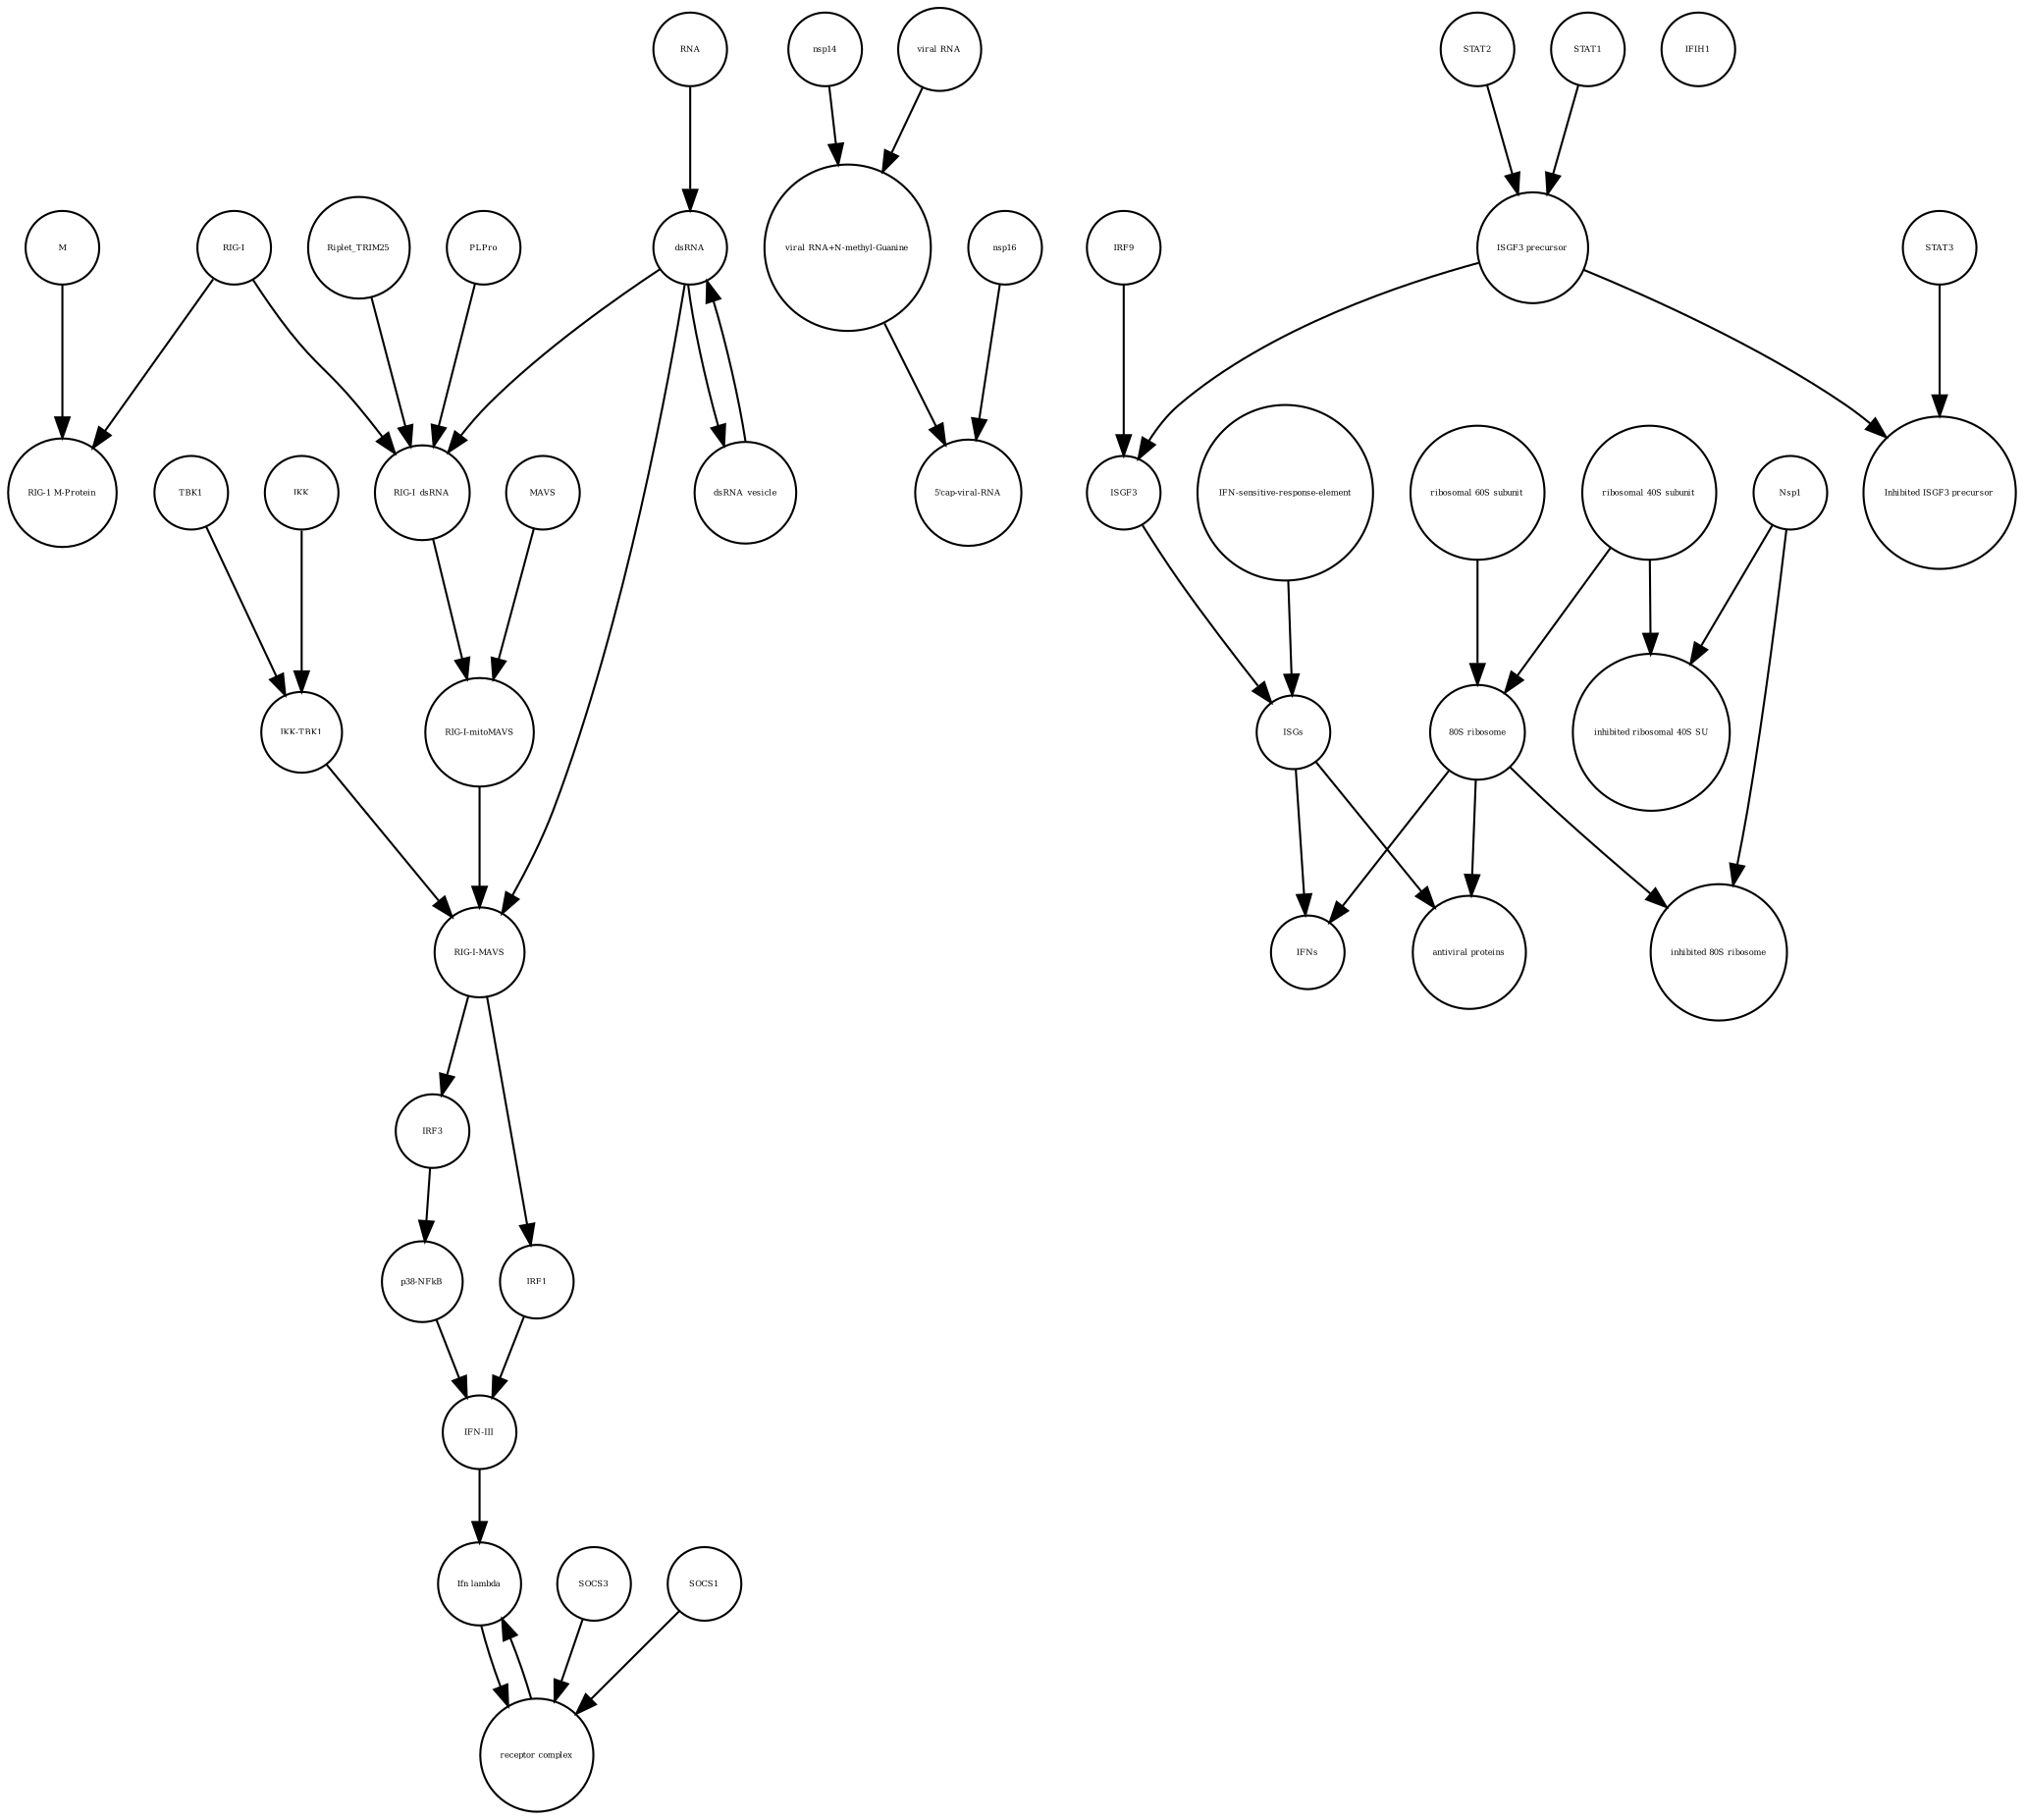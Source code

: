 strict digraph  {
"RIG-I" [annotation=urn_miriam_uniprot_O95786, bipartite=0, cls=macromolecule, fontsize=4, label="RIG-I", shape=circle];
nsp14 [annotation=urn_miriam_ncbiprotein_YP_009725309, bipartite=0, cls=macromolecule, fontsize=4, label=nsp14, shape=circle];
ISGF3 [annotation="", bipartite=0, cls=complex, fontsize=4, label=ISGF3, shape=circle];
"ribosomal 60S subunit" [annotation="", bipartite=0, cls=complex, fontsize=4, label="ribosomal 60S subunit", shape=circle];
"IKK-TBK1" [annotation="", bipartite=0, cls=complex, fontsize=4, label="IKK-TBK1", shape=circle];
STAT2 [annotation="", bipartite=0, cls=macromolecule, fontsize=4, label=STAT2, shape=circle];
SOCS3 [annotation="", bipartite=0, cls=macromolecule, fontsize=4, label=SOCS3, shape=circle];
"RIG-I-mitoMAVS" [annotation="", bipartite=0, cls=complex, fontsize=4, label="RIG-I-mitoMAVS", shape=circle];
TBK1 [annotation=urn_miriam_uniprot_Q9UHD2, bipartite=0, cls=macromolecule, fontsize=4, label=TBK1, shape=circle];
"inhibited 80S ribosome" [annotation="", bipartite=0, cls=complex, fontsize=4, label="inhibited 80S ribosome", shape=circle];
"IFN-sensitive-response-element" [annotation="", bipartite=0, cls="nucleic acid feature", fontsize=4, label="IFN-sensitive-response-element", shape=circle];
STAT1 [annotation="", bipartite=0, cls=macromolecule, fontsize=4, label=STAT1, shape=circle];
IRF3 [annotation=urn_miriam_uniprot_Q14653, bipartite=0, cls=macromolecule, fontsize=4, label=IRF3, shape=circle];
IRF9 [annotation="", bipartite=0, cls=macromolecule, fontsize=4, label=IRF9, shape=circle];
"p38-NFkB" [annotation="", bipartite=0, cls=complex, fontsize=4, label="p38-NFkB", shape=circle];
"Ifn lambda" [annotation="", bipartite=0, cls=complex, fontsize=4, label="Ifn lambda", shape=circle];
STAT3 [annotation="", bipartite=0, cls=macromolecule, fontsize=4, label=STAT3, shape=circle];
nsp16 [annotation=urn_miriam_ncbiprotein_YP_009725311, bipartite=0, cls=macromolecule, fontsize=4, label=nsp16, shape=circle];
"RIG-I_dsRNA" [annotation="", bipartite=0, cls=complex, fontsize=4, label="RIG-I_dsRNA", shape=circle];
MAVS [annotation=urn_miriam_uniprot_Q7Z434, bipartite=0, cls=macromolecule, fontsize=4, label=MAVS, shape=circle];
"viral RNA+N-methyl-Guanine" [annotation="", bipartite=0, cls="nucleic acid feature", fontsize=4, label="viral RNA+N-methyl-Guanine", shape=circle];
IFIH1 [annotation="", bipartite=0, cls=macromolecule, fontsize=4, label=IFIH1, shape=circle];
Nsp1 [annotation="urn_miriam_ncbiprotein_YP_009725297|urn_miriam_uniprot_P0C6X7", bipartite=0, cls=macromolecule, fontsize=4, label=Nsp1, shape=circle];
IRF1 [annotation="", bipartite=0, cls=macromolecule, fontsize=4, label=IRF1, shape=circle];
"antiviral proteins" [annotation="", bipartite=0, cls=complex, fontsize=4, label="antiviral proteins", shape=circle];
"inhibited ribosomal 40S SU" [annotation="urn_miriam_doi_10.1101%2F2020.05.18.102467", bipartite=0, cls=complex, fontsize=4, label="inhibited ribosomal 40S SU", shape=circle];
"receptor complex" [annotation="", bipartite=0, cls=complex, fontsize=4, label="receptor complex", shape=circle];
"5'cap-viral-RNA" [annotation="", bipartite=0, cls="nucleic acid feature", fontsize=4, label="5'cap-viral-RNA", shape=circle];
"80S ribosome" [annotation="", bipartite=0, cls=complex, fontsize=4, label="80S ribosome", shape=circle];
"RIG-I-MAVS" [annotation="", bipartite=0, cls=complex, fontsize=4, label="RIG-I-MAVS", shape=circle];
M [annotation=urn_miriam_uniprot_P0DTC5, bipartite=0, cls=macromolecule, fontsize=4, label=M, shape=circle];
"ribosomal 40S subunit" [annotation="", bipartite=0, cls=complex, fontsize=4, label="ribosomal 40S subunit", shape=circle];
Riplet_TRIM25 [annotation="", bipartite=0, cls=complex, fontsize=4, label=Riplet_TRIM25, shape=circle];
"Inhibited ISGF3 precursor" [annotation="", bipartite=0, cls=complex, fontsize=4, label="Inhibited ISGF3 precursor", shape=circle];
"RIG-1 M-Protein" [annotation="", bipartite=0, cls=complex, fontsize=4, label="RIG-1 M-Protein", shape=circle];
dsRNA_vesicle [annotation="", bipartite=0, cls="nucleic acid feature", fontsize=4, label=dsRNA_vesicle, shape=circle];
IFNs [annotation="", bipartite=0, cls=complex, fontsize=4, label=IFNs, shape=circle];
IKK [annotation="urn_miriam_uniprot_O14920|urn_miriam_uniprot_O15111", bipartite=0, cls=macromolecule, fontsize=4, label=IKK, shape=circle];
RNA [annotation="", bipartite=0, cls="nucleic acid feature", fontsize=4, label=RNA, shape=circle];
"ISGF3 precursor" [annotation="", bipartite=0, cls=complex, fontsize=4, label="ISGF3 precursor", shape=circle];
PLPro [annotation="urn_miriam_uniprot_P0C6X7|urn_miriam_uniprot_P0C6U8", bipartite=0, cls=macromolecule, fontsize=4, label=PLPro, shape=circle];
"viral RNA" [annotation="", bipartite=0, cls="nucleic acid feature", fontsize=4, label="viral RNA", shape=circle];
SOCS1 [annotation="", bipartite=0, cls=macromolecule, fontsize=4, label=SOCS1, shape=circle];
"IFN-III" [annotation="", bipartite=0, cls=macromolecule, fontsize=4, label="IFN-III", shape=circle];
dsRNA [annotation="", bipartite=0, cls="nucleic acid feature", fontsize=4, label=dsRNA, shape=circle];
ISGs [annotation="", bipartite=0, cls="nucleic acid feature", fontsize=4, label=ISGs, shape=circle];
"RIG-I" -> "RIG-1 M-Protein"  [annotation="", interaction_type=production];
"RIG-I" -> "RIG-I_dsRNA"  [annotation="", interaction_type=production];
nsp14 -> "viral RNA+N-methyl-Guanine"  [annotation="urn_miriam_doi_10.1016%2Fj.chom.2020.05.008", interaction_type=catalysis];
ISGF3 -> ISGs  [annotation=urn_miriam_pubmed_30936491, interaction_type="necessary stimulation"];
"ribosomal 60S subunit" -> "80S ribosome"  [annotation="", interaction_type=production];
"IKK-TBK1" -> "RIG-I-MAVS"  [annotation="", interaction_type=production];
STAT2 -> "ISGF3 precursor"  [annotation="", interaction_type=production];
SOCS3 -> "receptor complex"  [annotation="", interaction_type=production];
"RIG-I-mitoMAVS" -> "RIG-I-MAVS"  [annotation="", interaction_type=production];
TBK1 -> "IKK-TBK1"  [annotation="", interaction_type=production];
"IFN-sensitive-response-element" -> ISGs  [annotation="", interaction_type=production];
STAT1 -> "ISGF3 precursor"  [annotation="", interaction_type=production];
IRF3 -> "p38-NFkB"  [annotation="", interaction_type=production];
IRF9 -> ISGF3  [annotation="", interaction_type=production];
"p38-NFkB" -> "IFN-III"  [annotation="", interaction_type=stimulation];
"Ifn lambda" -> "receptor complex"  [annotation="urn_miriam_doi_10.3791%2F53575", interaction_type=stimulation];
STAT3 -> "Inhibited ISGF3 precursor"  [annotation="", interaction_type=production];
nsp16 -> "5'cap-viral-RNA"  [annotation="urn_miriam_doi_10.1016%2Fj.chom.2020.05.008", interaction_type=catalysis];
"RIG-I_dsRNA" -> "RIG-I-mitoMAVS"  [annotation="", interaction_type=production];
MAVS -> "RIG-I-mitoMAVS"  [annotation="", interaction_type=production];
"viral RNA+N-methyl-Guanine" -> "5'cap-viral-RNA"  [annotation="", interaction_type=production];
Nsp1 -> "inhibited 80S ribosome"  [annotation="", interaction_type=production];
Nsp1 -> "inhibited ribosomal 40S SU"  [annotation="", interaction_type=production];
IRF1 -> "IFN-III"  [annotation="", interaction_type=stimulation];
"receptor complex" -> "Ifn lambda"  [annotation="", interaction_type=production];
"80S ribosome" -> IFNs  [annotation=urn_miriam_pubmed_30936491, interaction_type=catalysis];
"80S ribosome" -> "antiviral proteins"  [annotation=urn_miriam_pubmed_30936491, interaction_type=catalysis];
"80S ribosome" -> "inhibited 80S ribosome"  [annotation="", interaction_type=production];
"RIG-I-MAVS" -> IRF1  [annotation=urn_miriam_pubmed_25045870, interaction_type=catalysis];
"RIG-I-MAVS" -> IRF3  [annotation=urn_miriam_pubmed_25636800, interaction_type=stimulation];
M -> "RIG-1 M-Protein"  [annotation="", interaction_type=production];
"ribosomal 40S subunit" -> "80S ribosome"  [annotation="", interaction_type=production];
"ribosomal 40S subunit" -> "inhibited ribosomal 40S SU"  [annotation="", interaction_type=production];
Riplet_TRIM25 -> "RIG-I_dsRNA"  [annotation=urn_miriam_pubmed_22390971, interaction_type=catalysis];
dsRNA_vesicle -> dsRNA  [annotation="", interaction_type=production];
IKK -> "IKK-TBK1"  [annotation="", interaction_type=production];
RNA -> dsRNA  [annotation="", interaction_type=production];
"ISGF3 precursor" -> "Inhibited ISGF3 precursor"  [annotation="", interaction_type=production];
"ISGF3 precursor" -> ISGF3  [annotation="", interaction_type=production];
PLPro -> "RIG-I_dsRNA"  [annotation=urn_miriam_pubmed_25554382, interaction_type=catalysis];
"viral RNA" -> "viral RNA+N-methyl-Guanine"  [annotation="", interaction_type=production];
SOCS1 -> "receptor complex"  [annotation="", interaction_type=production];
"IFN-III" -> "Ifn lambda"  [annotation="", interaction_type=production];
dsRNA -> "RIG-I-MAVS"  [annotation=urn_miriam_pubmed_25636800, interaction_type="necessary stimulation"];
dsRNA -> dsRNA_vesicle  [annotation="", interaction_type=production];
dsRNA -> "RIG-I_dsRNA"  [annotation=urn_miriam_pubmed_25045870, interaction_type="necessary stimulation"];
ISGs -> IFNs  [annotation="", interaction_type=production];
ISGs -> "antiviral proteins"  [annotation="", interaction_type=production];
}
